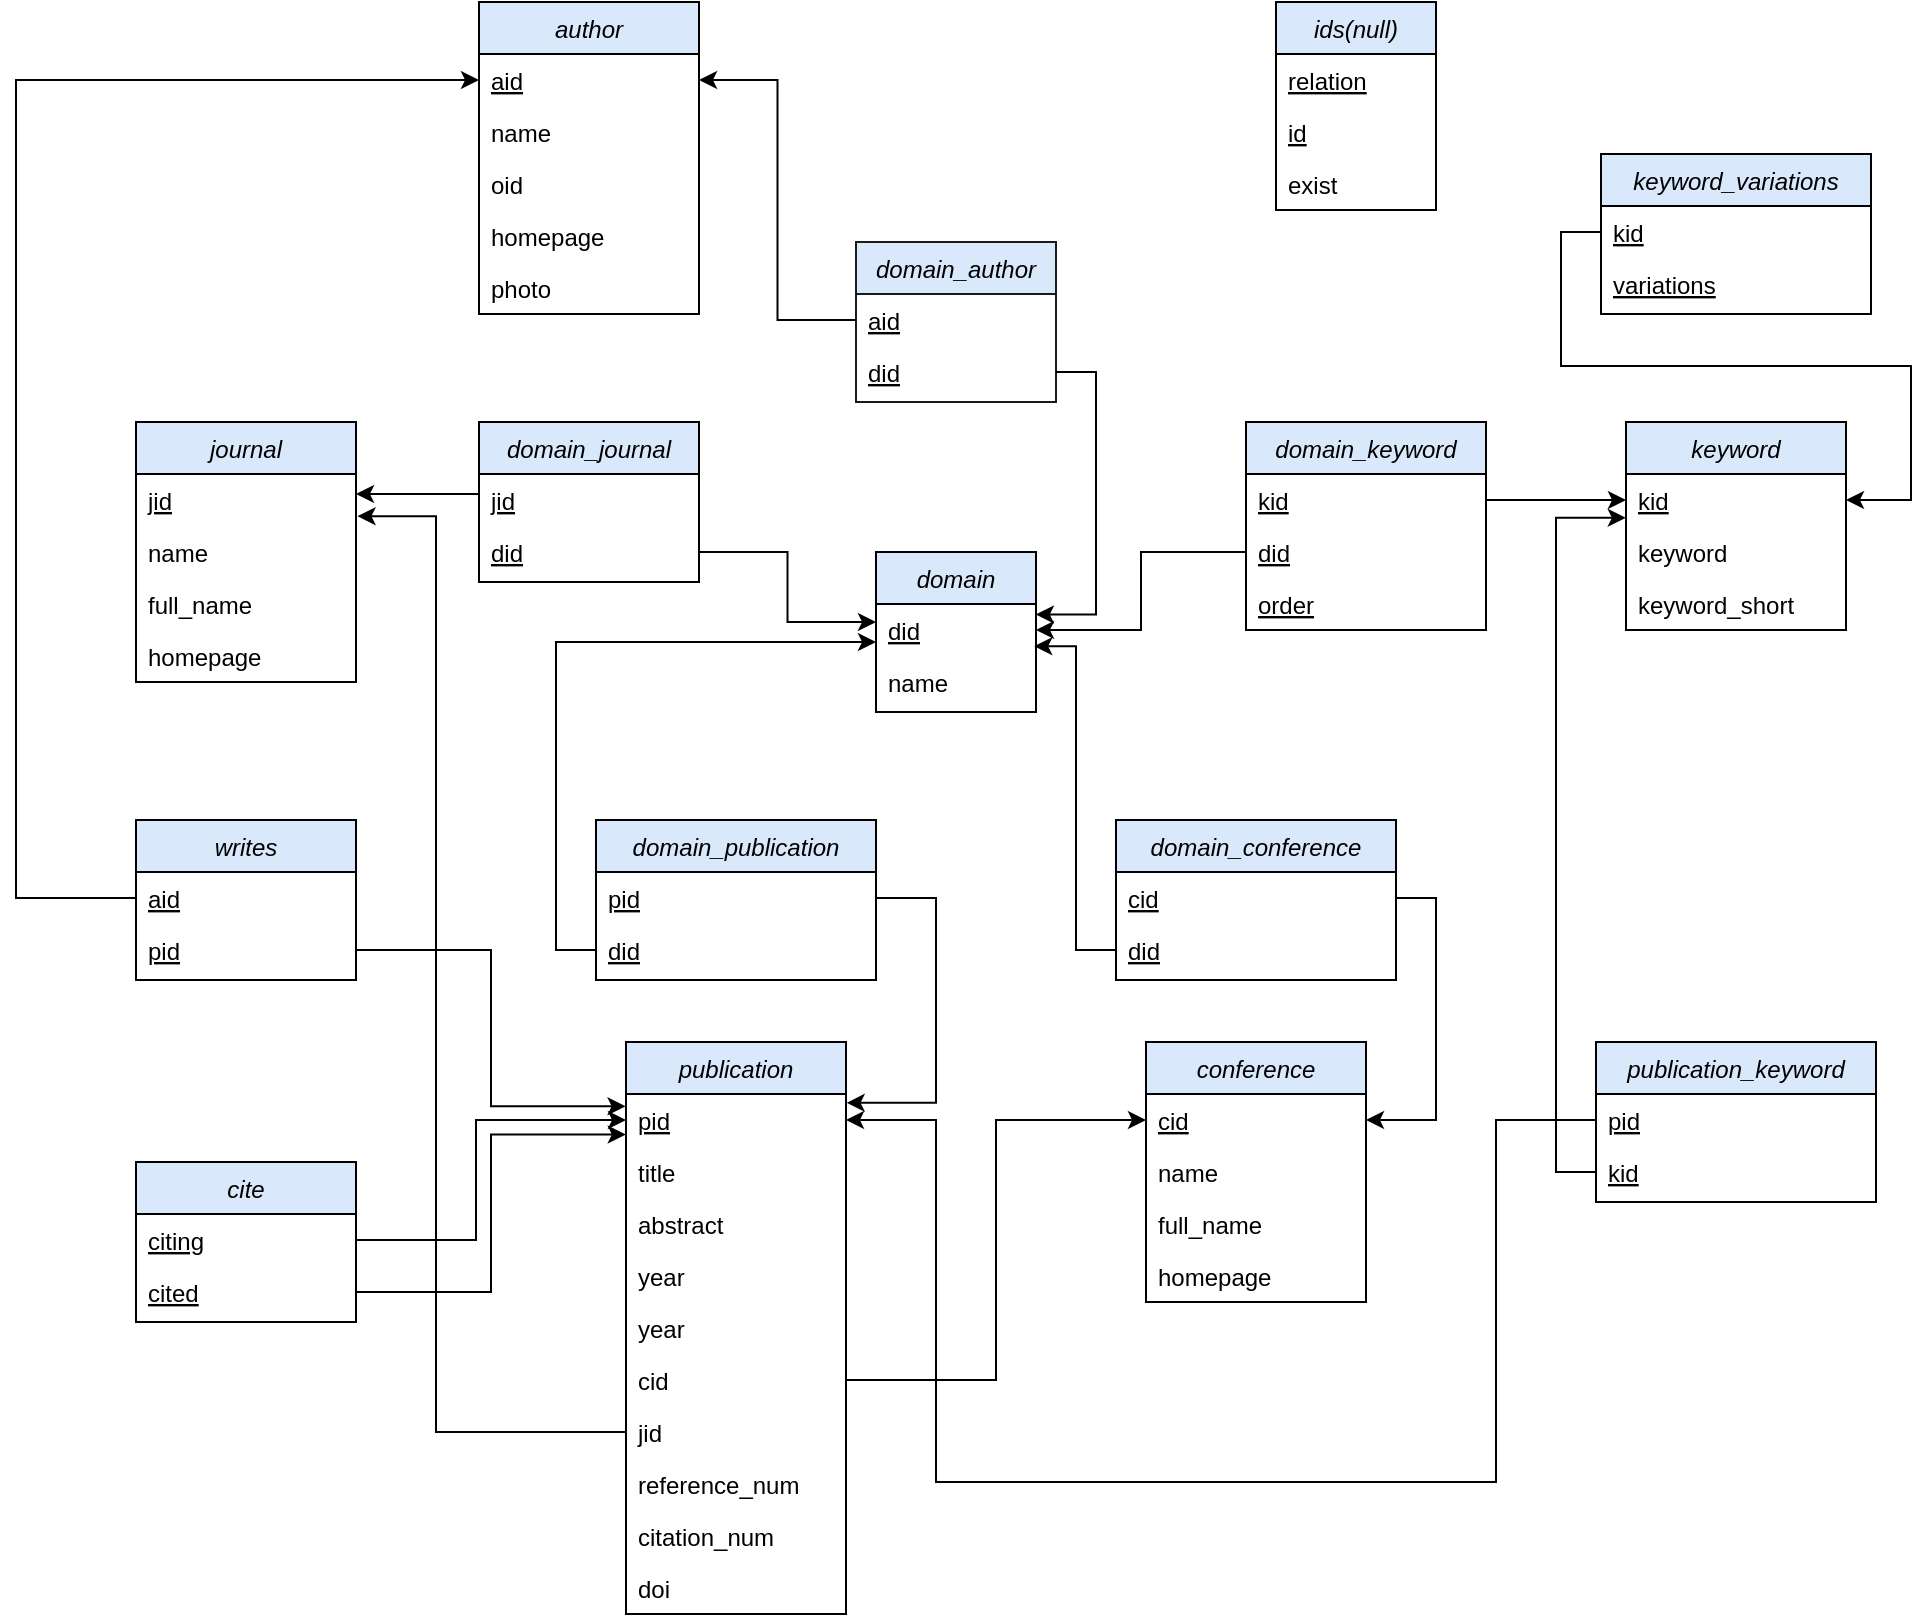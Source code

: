 <mxfile version="20.3.0" type="device"><diagram id="C5RBs43oDa-KdzZeNtuy" name="Page-1"><mxGraphModel dx="946" dy="456" grid="1" gridSize="10" guides="1" tooltips="1" connect="1" arrows="1" fold="1" page="1" pageScale="1" pageWidth="583" pageHeight="827" math="0" shadow="0"><root><mxCell id="WIyWlLk6GJQsqaUBKTNV-0"/><mxCell id="WIyWlLk6GJQsqaUBKTNV-1" parent="WIyWlLk6GJQsqaUBKTNV-0"/><mxCell id="zkfFHV4jXpPFQw0GAbJ--0" value="domain_keyword" style="swimlane;fontStyle=2;align=center;verticalAlign=top;childLayout=stackLayout;horizontal=1;startSize=26;horizontalStack=0;resizeParent=1;resizeLast=0;collapsible=1;marginBottom=0;rounded=0;shadow=0;strokeWidth=1;fillColor=#dae8fc;" parent="WIyWlLk6GJQsqaUBKTNV-1" vertex="1"><mxGeometry x="725" y="240" width="120" height="104" as="geometry"><mxRectangle x="230" y="140" width="160" height="26" as="alternateBounds"/></mxGeometry></mxCell><mxCell id="zkfFHV4jXpPFQw0GAbJ--1" value="kid" style="text;align=left;verticalAlign=top;spacingLeft=4;spacingRight=4;overflow=hidden;rotatable=0;points=[[0,0.5],[1,0.5]];portConstraint=eastwest;fontStyle=4" parent="zkfFHV4jXpPFQw0GAbJ--0" vertex="1"><mxGeometry y="26" width="120" height="26" as="geometry"/></mxCell><mxCell id="zkfFHV4jXpPFQw0GAbJ--2" value="did" style="text;align=left;verticalAlign=top;spacingLeft=4;spacingRight=4;overflow=hidden;rotatable=0;points=[[0,0.5],[1,0.5]];portConstraint=eastwest;rounded=0;shadow=0;html=0;fontStyle=4" parent="zkfFHV4jXpPFQw0GAbJ--0" vertex="1"><mxGeometry y="52" width="120" height="26" as="geometry"/></mxCell><mxCell id="7C-nwAfJHxFoPLYI03R7-10" value="order" style="text;align=left;verticalAlign=top;spacingLeft=4;spacingRight=4;overflow=hidden;rotatable=0;points=[[0,0.5],[1,0.5]];portConstraint=eastwest;rounded=0;shadow=0;html=0;fontStyle=4" parent="zkfFHV4jXpPFQw0GAbJ--0" vertex="1"><mxGeometry y="78" width="120" height="26" as="geometry"/></mxCell><mxCell id="7C-nwAfJHxFoPLYI03R7-0" value="domain_author" style="swimlane;fontStyle=2;align=center;verticalAlign=top;childLayout=stackLayout;horizontal=1;startSize=26;horizontalStack=0;resizeParent=1;resizeLast=0;collapsible=1;marginBottom=0;rounded=0;shadow=0;strokeWidth=1;fillColor=#dae8fc;strokeColor=#1A1A1A;" parent="WIyWlLk6GJQsqaUBKTNV-1" vertex="1"><mxGeometry x="530" y="150" width="100" height="80" as="geometry"><mxRectangle x="230" y="140" width="160" height="26" as="alternateBounds"/></mxGeometry></mxCell><mxCell id="7C-nwAfJHxFoPLYI03R7-1" value="aid" style="text;align=left;verticalAlign=top;spacingLeft=4;spacingRight=4;overflow=hidden;rotatable=0;points=[[0,0.5],[1,0.5]];portConstraint=eastwest;fontStyle=4" parent="7C-nwAfJHxFoPLYI03R7-0" vertex="1"><mxGeometry y="26" width="100" height="26" as="geometry"/></mxCell><mxCell id="7C-nwAfJHxFoPLYI03R7-2" value="did" style="text;align=left;verticalAlign=top;spacingLeft=4;spacingRight=4;overflow=hidden;rotatable=0;points=[[0,0.5],[1,0.5]];portConstraint=eastwest;rounded=0;shadow=0;html=0;fontStyle=4" parent="7C-nwAfJHxFoPLYI03R7-0" vertex="1"><mxGeometry y="52" width="100" height="26" as="geometry"/></mxCell><mxCell id="7C-nwAfJHxFoPLYI03R7-6" value="domain" style="swimlane;fontStyle=2;align=center;verticalAlign=top;childLayout=stackLayout;horizontal=1;startSize=26;horizontalStack=0;resizeParent=1;resizeLast=0;collapsible=1;marginBottom=0;rounded=0;shadow=0;strokeWidth=1;fillColor=#dae8fc;" parent="WIyWlLk6GJQsqaUBKTNV-1" vertex="1"><mxGeometry x="540" y="305" width="80" height="80" as="geometry"><mxRectangle x="230" y="140" width="160" height="26" as="alternateBounds"/></mxGeometry></mxCell><mxCell id="7C-nwAfJHxFoPLYI03R7-7" value="did" style="text;align=left;verticalAlign=top;spacingLeft=4;spacingRight=4;overflow=hidden;rotatable=0;points=[[0,0.5],[1,0.5]];portConstraint=eastwest;fontStyle=4" parent="7C-nwAfJHxFoPLYI03R7-6" vertex="1"><mxGeometry y="26" width="80" height="26" as="geometry"/></mxCell><mxCell id="7C-nwAfJHxFoPLYI03R7-8" value="name" style="text;align=left;verticalAlign=top;spacingLeft=4;spacingRight=4;overflow=hidden;rotatable=0;points=[[0,0.5],[1,0.5]];portConstraint=eastwest;rounded=0;shadow=0;html=0;" parent="7C-nwAfJHxFoPLYI03R7-6" vertex="1"><mxGeometry y="52" width="80" height="26" as="geometry"/></mxCell><mxCell id="7C-nwAfJHxFoPLYI03R7-11" value="domain_conference" style="swimlane;fontStyle=2;align=center;verticalAlign=top;childLayout=stackLayout;horizontal=1;startSize=26;horizontalStack=0;resizeParent=1;resizeLast=0;collapsible=1;marginBottom=0;rounded=0;shadow=0;strokeWidth=1;fillColor=#dae8fc;" parent="WIyWlLk6GJQsqaUBKTNV-1" vertex="1"><mxGeometry x="660" y="439" width="140" height="80" as="geometry"><mxRectangle x="230" y="140" width="160" height="26" as="alternateBounds"/></mxGeometry></mxCell><mxCell id="7C-nwAfJHxFoPLYI03R7-12" value="cid" style="text;align=left;verticalAlign=top;spacingLeft=4;spacingRight=4;overflow=hidden;rotatable=0;points=[[0,0.5],[1,0.5]];portConstraint=eastwest;fontStyle=4" parent="7C-nwAfJHxFoPLYI03R7-11" vertex="1"><mxGeometry y="26" width="140" height="26" as="geometry"/></mxCell><mxCell id="7C-nwAfJHxFoPLYI03R7-13" value="did" style="text;align=left;verticalAlign=top;spacingLeft=4;spacingRight=4;overflow=hidden;rotatable=0;points=[[0,0.5],[1,0.5]];portConstraint=eastwest;rounded=0;shadow=0;html=0;fontStyle=4" parent="7C-nwAfJHxFoPLYI03R7-11" vertex="1"><mxGeometry y="52" width="140" height="26" as="geometry"/></mxCell><mxCell id="7C-nwAfJHxFoPLYI03R7-15" value="domain_publication" style="swimlane;fontStyle=2;align=center;verticalAlign=top;childLayout=stackLayout;horizontal=1;startSize=26;horizontalStack=0;resizeParent=1;resizeLast=0;collapsible=1;marginBottom=0;rounded=0;shadow=0;strokeWidth=1;fillColor=#dae8fc;" parent="WIyWlLk6GJQsqaUBKTNV-1" vertex="1"><mxGeometry x="400" y="439" width="140" height="80" as="geometry"><mxRectangle x="230" y="140" width="160" height="26" as="alternateBounds"/></mxGeometry></mxCell><mxCell id="7C-nwAfJHxFoPLYI03R7-16" value="pid" style="text;align=left;verticalAlign=top;spacingLeft=4;spacingRight=4;overflow=hidden;rotatable=0;points=[[0,0.5],[1,0.5]];portConstraint=eastwest;fontStyle=4" parent="7C-nwAfJHxFoPLYI03R7-15" vertex="1"><mxGeometry y="26" width="140" height="26" as="geometry"/></mxCell><mxCell id="7C-nwAfJHxFoPLYI03R7-17" value="did" style="text;align=left;verticalAlign=top;spacingLeft=4;spacingRight=4;overflow=hidden;rotatable=0;points=[[0,0.5],[1,0.5]];portConstraint=eastwest;rounded=0;shadow=0;html=0;fontStyle=4" parent="7C-nwAfJHxFoPLYI03R7-15" vertex="1"><mxGeometry y="52" width="140" height="26" as="geometry"/></mxCell><mxCell id="7C-nwAfJHxFoPLYI03R7-18" value="domain_journal" style="swimlane;fontStyle=2;align=center;verticalAlign=top;childLayout=stackLayout;horizontal=1;startSize=26;horizontalStack=0;resizeParent=1;resizeLast=0;collapsible=1;marginBottom=0;rounded=0;shadow=0;strokeWidth=1;fillColor=#dae8fc;" parent="WIyWlLk6GJQsqaUBKTNV-1" vertex="1"><mxGeometry x="341.5" y="240" width="110" height="80" as="geometry"><mxRectangle x="230" y="140" width="160" height="26" as="alternateBounds"/></mxGeometry></mxCell><mxCell id="7C-nwAfJHxFoPLYI03R7-19" value="jid" style="text;align=left;verticalAlign=top;spacingLeft=4;spacingRight=4;overflow=hidden;rotatable=0;points=[[0,0.5],[1,0.5]];portConstraint=eastwest;fontStyle=4" parent="7C-nwAfJHxFoPLYI03R7-18" vertex="1"><mxGeometry y="26" width="110" height="26" as="geometry"/></mxCell><mxCell id="7C-nwAfJHxFoPLYI03R7-20" value="did" style="text;align=left;verticalAlign=top;spacingLeft=4;spacingRight=4;overflow=hidden;rotatable=0;points=[[0,0.5],[1,0.5]];portConstraint=eastwest;rounded=0;shadow=0;html=0;fontStyle=4" parent="7C-nwAfJHxFoPLYI03R7-18" vertex="1"><mxGeometry y="52" width="110" height="26" as="geometry"/></mxCell><mxCell id="7C-nwAfJHxFoPLYI03R7-21" value="journal" style="swimlane;fontStyle=2;align=center;verticalAlign=top;childLayout=stackLayout;horizontal=1;startSize=26;horizontalStack=0;resizeParent=1;resizeLast=0;collapsible=1;marginBottom=0;rounded=0;shadow=0;strokeWidth=1;fillColor=#dae8fc;" parent="WIyWlLk6GJQsqaUBKTNV-1" vertex="1"><mxGeometry x="170" y="240" width="110" height="130" as="geometry"><mxRectangle x="230" y="140" width="160" height="26" as="alternateBounds"/></mxGeometry></mxCell><mxCell id="7C-nwAfJHxFoPLYI03R7-22" value="jid" style="text;align=left;verticalAlign=top;spacingLeft=4;spacingRight=4;overflow=hidden;rotatable=0;points=[[0,0.5],[1,0.5]];portConstraint=eastwest;fontStyle=4" parent="7C-nwAfJHxFoPLYI03R7-21" vertex="1"><mxGeometry y="26" width="110" height="26" as="geometry"/></mxCell><mxCell id="7C-nwAfJHxFoPLYI03R7-23" value="name" style="text;align=left;verticalAlign=top;spacingLeft=4;spacingRight=4;overflow=hidden;rotatable=0;points=[[0,0.5],[1,0.5]];portConstraint=eastwest;rounded=0;shadow=0;html=0;fontStyle=0" parent="7C-nwAfJHxFoPLYI03R7-21" vertex="1"><mxGeometry y="52" width="110" height="26" as="geometry"/></mxCell><mxCell id="7C-nwAfJHxFoPLYI03R7-24" value="full_name" style="text;align=left;verticalAlign=top;spacingLeft=4;spacingRight=4;overflow=hidden;rotatable=0;points=[[0,0.5],[1,0.5]];portConstraint=eastwest;rounded=0;shadow=0;html=0;fontStyle=0" parent="7C-nwAfJHxFoPLYI03R7-21" vertex="1"><mxGeometry y="78" width="110" height="26" as="geometry"/></mxCell><mxCell id="7C-nwAfJHxFoPLYI03R7-25" value="homepage" style="text;align=left;verticalAlign=top;spacingLeft=4;spacingRight=4;overflow=hidden;rotatable=0;points=[[0,0.5],[1,0.5]];portConstraint=eastwest;rounded=0;shadow=0;html=0;fontStyle=0" parent="7C-nwAfJHxFoPLYI03R7-21" vertex="1"><mxGeometry y="104" width="110" height="26" as="geometry"/></mxCell><mxCell id="7C-nwAfJHxFoPLYI03R7-26" value="publication" style="swimlane;fontStyle=2;align=center;verticalAlign=top;childLayout=stackLayout;horizontal=1;startSize=26;horizontalStack=0;resizeParent=1;resizeLast=0;collapsible=1;marginBottom=0;rounded=0;shadow=0;strokeWidth=1;fillColor=#dae8fc;" parent="WIyWlLk6GJQsqaUBKTNV-1" vertex="1"><mxGeometry x="415" y="550" width="110" height="286" as="geometry"><mxRectangle x="230" y="140" width="160" height="26" as="alternateBounds"/></mxGeometry></mxCell><mxCell id="7C-nwAfJHxFoPLYI03R7-27" value="pid" style="text;align=left;verticalAlign=top;spacingLeft=4;spacingRight=4;overflow=hidden;rotatable=0;points=[[0,0.5],[1,0.5]];portConstraint=eastwest;fontStyle=4" parent="7C-nwAfJHxFoPLYI03R7-26" vertex="1"><mxGeometry y="26" width="110" height="26" as="geometry"/></mxCell><mxCell id="7C-nwAfJHxFoPLYI03R7-28" value="title" style="text;align=left;verticalAlign=top;spacingLeft=4;spacingRight=4;overflow=hidden;rotatable=0;points=[[0,0.5],[1,0.5]];portConstraint=eastwest;rounded=0;shadow=0;html=0;fontStyle=0" parent="7C-nwAfJHxFoPLYI03R7-26" vertex="1"><mxGeometry y="52" width="110" height="26" as="geometry"/></mxCell><mxCell id="7C-nwAfJHxFoPLYI03R7-29" value="abstract" style="text;align=left;verticalAlign=top;spacingLeft=4;spacingRight=4;overflow=hidden;rotatable=0;points=[[0,0.5],[1,0.5]];portConstraint=eastwest;rounded=0;shadow=0;html=0;fontStyle=0" parent="7C-nwAfJHxFoPLYI03R7-26" vertex="1"><mxGeometry y="78" width="110" height="26" as="geometry"/></mxCell><mxCell id="7C-nwAfJHxFoPLYI03R7-86" value="year" style="text;align=left;verticalAlign=top;spacingLeft=4;spacingRight=4;overflow=hidden;rotatable=0;points=[[0,0.5],[1,0.5]];portConstraint=eastwest;rounded=0;shadow=0;html=0;fontStyle=0" parent="7C-nwAfJHxFoPLYI03R7-26" vertex="1"><mxGeometry y="104" width="110" height="26" as="geometry"/></mxCell><mxCell id="7C-nwAfJHxFoPLYI03R7-33" value="year" style="text;align=left;verticalAlign=top;spacingLeft=4;spacingRight=4;overflow=hidden;rotatable=0;points=[[0,0.5],[1,0.5]];portConstraint=eastwest;rounded=0;shadow=0;html=0;fontStyle=0" parent="7C-nwAfJHxFoPLYI03R7-26" vertex="1"><mxGeometry y="130" width="110" height="26" as="geometry"/></mxCell><mxCell id="7C-nwAfJHxFoPLYI03R7-34" value="cid" style="text;align=left;verticalAlign=top;spacingLeft=4;spacingRight=4;overflow=hidden;rotatable=0;points=[[0,0.5],[1,0.5]];portConstraint=eastwest;rounded=0;shadow=0;html=0;fontStyle=0" parent="7C-nwAfJHxFoPLYI03R7-26" vertex="1"><mxGeometry y="156" width="110" height="26" as="geometry"/></mxCell><mxCell id="7C-nwAfJHxFoPLYI03R7-36" value="jid" style="text;align=left;verticalAlign=top;spacingLeft=4;spacingRight=4;overflow=hidden;rotatable=0;points=[[0,0.5],[1,0.5]];portConstraint=eastwest;rounded=0;shadow=0;html=0;fontStyle=0" parent="7C-nwAfJHxFoPLYI03R7-26" vertex="1"><mxGeometry y="182" width="110" height="26" as="geometry"/></mxCell><mxCell id="7C-nwAfJHxFoPLYI03R7-35" value="reference_num" style="text;align=left;verticalAlign=top;spacingLeft=4;spacingRight=4;overflow=hidden;rotatable=0;points=[[0,0.5],[1,0.5]];portConstraint=eastwest;rounded=0;shadow=0;html=0;fontStyle=0" parent="7C-nwAfJHxFoPLYI03R7-26" vertex="1"><mxGeometry y="208" width="110" height="26" as="geometry"/></mxCell><mxCell id="7C-nwAfJHxFoPLYI03R7-38" value="citation_num" style="text;align=left;verticalAlign=top;spacingLeft=4;spacingRight=4;overflow=hidden;rotatable=0;points=[[0,0.5],[1,0.5]];portConstraint=eastwest;rounded=0;shadow=0;html=0;fontStyle=0" parent="7C-nwAfJHxFoPLYI03R7-26" vertex="1"><mxGeometry y="234" width="110" height="26" as="geometry"/></mxCell><mxCell id="7C-nwAfJHxFoPLYI03R7-37" value="doi" style="text;align=left;verticalAlign=top;spacingLeft=4;spacingRight=4;overflow=hidden;rotatable=0;points=[[0,0.5],[1,0.5]];portConstraint=eastwest;rounded=0;shadow=0;html=0;fontStyle=0" parent="7C-nwAfJHxFoPLYI03R7-26" vertex="1"><mxGeometry y="260" width="110" height="26" as="geometry"/></mxCell><mxCell id="7C-nwAfJHxFoPLYI03R7-39" value="conference" style="swimlane;fontStyle=2;align=center;verticalAlign=top;childLayout=stackLayout;horizontal=1;startSize=26;horizontalStack=0;resizeParent=1;resizeLast=0;collapsible=1;marginBottom=0;rounded=0;shadow=0;strokeWidth=1;fillColor=#dae8fc;" parent="WIyWlLk6GJQsqaUBKTNV-1" vertex="1"><mxGeometry x="675" y="550" width="110" height="130" as="geometry"><mxRectangle x="230" y="140" width="160" height="26" as="alternateBounds"/></mxGeometry></mxCell><mxCell id="7C-nwAfJHxFoPLYI03R7-40" value="cid" style="text;align=left;verticalAlign=top;spacingLeft=4;spacingRight=4;overflow=hidden;rotatable=0;points=[[0,0.5],[1,0.5]];portConstraint=eastwest;fontStyle=4" parent="7C-nwAfJHxFoPLYI03R7-39" vertex="1"><mxGeometry y="26" width="110" height="26" as="geometry"/></mxCell><mxCell id="7C-nwAfJHxFoPLYI03R7-41" value="name" style="text;align=left;verticalAlign=top;spacingLeft=4;spacingRight=4;overflow=hidden;rotatable=0;points=[[0,0.5],[1,0.5]];portConstraint=eastwest;rounded=0;shadow=0;html=0;fontStyle=0" parent="7C-nwAfJHxFoPLYI03R7-39" vertex="1"><mxGeometry y="52" width="110" height="26" as="geometry"/></mxCell><mxCell id="7C-nwAfJHxFoPLYI03R7-42" value="full_name" style="text;align=left;verticalAlign=top;spacingLeft=4;spacingRight=4;overflow=hidden;rotatable=0;points=[[0,0.5],[1,0.5]];portConstraint=eastwest;rounded=0;shadow=0;html=0;fontStyle=0" parent="7C-nwAfJHxFoPLYI03R7-39" vertex="1"><mxGeometry y="78" width="110" height="26" as="geometry"/></mxCell><mxCell id="7C-nwAfJHxFoPLYI03R7-43" value="homepage" style="text;align=left;verticalAlign=top;spacingLeft=4;spacingRight=4;overflow=hidden;rotatable=0;points=[[0,0.5],[1,0.5]];portConstraint=eastwest;rounded=0;shadow=0;html=0;fontStyle=0" parent="7C-nwAfJHxFoPLYI03R7-39" vertex="1"><mxGeometry y="104" width="110" height="26" as="geometry"/></mxCell><mxCell id="7C-nwAfJHxFoPLYI03R7-44" value="keyword" style="swimlane;fontStyle=2;align=center;verticalAlign=top;childLayout=stackLayout;horizontal=1;startSize=26;horizontalStack=0;resizeParent=1;resizeLast=0;collapsible=1;marginBottom=0;rounded=0;shadow=0;strokeWidth=1;fillColor=#dae8fc;" parent="WIyWlLk6GJQsqaUBKTNV-1" vertex="1"><mxGeometry x="915" y="240" width="110" height="104" as="geometry"><mxRectangle x="230" y="140" width="160" height="26" as="alternateBounds"/></mxGeometry></mxCell><mxCell id="7C-nwAfJHxFoPLYI03R7-45" value="kid" style="text;align=left;verticalAlign=top;spacingLeft=4;spacingRight=4;overflow=hidden;rotatable=0;points=[[0,0.5],[1,0.5]];portConstraint=eastwest;fontStyle=4" parent="7C-nwAfJHxFoPLYI03R7-44" vertex="1"><mxGeometry y="26" width="110" height="26" as="geometry"/></mxCell><mxCell id="7C-nwAfJHxFoPLYI03R7-46" value="keyword" style="text;align=left;verticalAlign=top;spacingLeft=4;spacingRight=4;overflow=hidden;rotatable=0;points=[[0,0.5],[1,0.5]];portConstraint=eastwest;rounded=0;shadow=0;html=0;fontStyle=0" parent="7C-nwAfJHxFoPLYI03R7-44" vertex="1"><mxGeometry y="52" width="110" height="26" as="geometry"/></mxCell><mxCell id="7C-nwAfJHxFoPLYI03R7-47" value="keyword_short" style="text;align=left;verticalAlign=top;spacingLeft=4;spacingRight=4;overflow=hidden;rotatable=0;points=[[0,0.5],[1,0.5]];portConstraint=eastwest;rounded=0;shadow=0;html=0;fontStyle=0" parent="7C-nwAfJHxFoPLYI03R7-44" vertex="1"><mxGeometry y="78" width="110" height="26" as="geometry"/></mxCell><mxCell id="7C-nwAfJHxFoPLYI03R7-52" value="author" style="swimlane;fontStyle=2;align=center;verticalAlign=top;childLayout=stackLayout;horizontal=1;startSize=26;horizontalStack=0;resizeParent=1;resizeLast=0;collapsible=1;marginBottom=0;rounded=0;shadow=0;strokeWidth=1;fillColor=#dae8fc;strokeColor=default;" parent="WIyWlLk6GJQsqaUBKTNV-1" vertex="1"><mxGeometry x="341.5" y="30" width="110" height="156" as="geometry"><mxRectangle x="230" y="140" width="160" height="26" as="alternateBounds"/></mxGeometry></mxCell><mxCell id="7C-nwAfJHxFoPLYI03R7-53" value="aid" style="text;align=left;verticalAlign=top;spacingLeft=4;spacingRight=4;overflow=hidden;rotatable=0;points=[[0,0.5],[1,0.5]];portConstraint=eastwest;fontStyle=4" parent="7C-nwAfJHxFoPLYI03R7-52" vertex="1"><mxGeometry y="26" width="110" height="26" as="geometry"/></mxCell><mxCell id="7C-nwAfJHxFoPLYI03R7-54" value="name" style="text;align=left;verticalAlign=top;spacingLeft=4;spacingRight=4;overflow=hidden;rotatable=0;points=[[0,0.5],[1,0.5]];portConstraint=eastwest;rounded=0;shadow=0;html=0;fontStyle=0" parent="7C-nwAfJHxFoPLYI03R7-52" vertex="1"><mxGeometry y="52" width="110" height="26" as="geometry"/></mxCell><mxCell id="7C-nwAfJHxFoPLYI03R7-57" value="oid" style="text;align=left;verticalAlign=top;spacingLeft=4;spacingRight=4;overflow=hidden;rotatable=0;points=[[0,0.5],[1,0.5]];portConstraint=eastwest;rounded=0;shadow=0;html=0;fontStyle=0" parent="7C-nwAfJHxFoPLYI03R7-52" vertex="1"><mxGeometry y="78" width="110" height="26" as="geometry"/></mxCell><mxCell id="7C-nwAfJHxFoPLYI03R7-58" value="homepage" style="text;align=left;verticalAlign=top;spacingLeft=4;spacingRight=4;overflow=hidden;rotatable=0;points=[[0,0.5],[1,0.5]];portConstraint=eastwest;rounded=0;shadow=0;html=0;fontStyle=0" parent="7C-nwAfJHxFoPLYI03R7-52" vertex="1"><mxGeometry y="104" width="110" height="26" as="geometry"/></mxCell><mxCell id="7C-nwAfJHxFoPLYI03R7-55" value="photo" style="text;align=left;verticalAlign=top;spacingLeft=4;spacingRight=4;overflow=hidden;rotatable=0;points=[[0,0.5],[1,0.5]];portConstraint=eastwest;rounded=0;shadow=0;html=0;fontStyle=0" parent="7C-nwAfJHxFoPLYI03R7-52" vertex="1"><mxGeometry y="130" width="110" height="26" as="geometry"/></mxCell><mxCell id="7C-nwAfJHxFoPLYI03R7-59" value="keyword_variations" style="swimlane;fontStyle=2;align=center;verticalAlign=top;childLayout=stackLayout;horizontal=1;startSize=26;horizontalStack=0;resizeParent=1;resizeLast=0;collapsible=1;marginBottom=0;rounded=0;shadow=0;strokeWidth=1;fillColor=#dae8fc;" parent="WIyWlLk6GJQsqaUBKTNV-1" vertex="1"><mxGeometry x="902.5" y="106" width="135" height="80" as="geometry"><mxRectangle x="230" y="140" width="160" height="26" as="alternateBounds"/></mxGeometry></mxCell><mxCell id="7C-nwAfJHxFoPLYI03R7-60" value="kid" style="text;align=left;verticalAlign=top;spacingLeft=4;spacingRight=4;overflow=hidden;rotatable=0;points=[[0,0.5],[1,0.5]];portConstraint=eastwest;fontStyle=4" parent="7C-nwAfJHxFoPLYI03R7-59" vertex="1"><mxGeometry y="26" width="135" height="26" as="geometry"/></mxCell><mxCell id="7C-nwAfJHxFoPLYI03R7-61" value="variations" style="text;align=left;verticalAlign=top;spacingLeft=4;spacingRight=4;overflow=hidden;rotatable=0;points=[[0,0.5],[1,0.5]];portConstraint=eastwest;rounded=0;shadow=0;html=0;fontStyle=4" parent="7C-nwAfJHxFoPLYI03R7-59" vertex="1"><mxGeometry y="52" width="135" height="26" as="geometry"/></mxCell><mxCell id="7C-nwAfJHxFoPLYI03R7-63" value="publication_keyword" style="swimlane;fontStyle=2;align=center;verticalAlign=top;childLayout=stackLayout;horizontal=1;startSize=26;horizontalStack=0;resizeParent=1;resizeLast=0;collapsible=1;marginBottom=0;rounded=0;shadow=0;strokeWidth=1;fillColor=#dae8fc;" parent="WIyWlLk6GJQsqaUBKTNV-1" vertex="1"><mxGeometry x="900" y="550" width="140" height="80" as="geometry"><mxRectangle x="230" y="140" width="160" height="26" as="alternateBounds"/></mxGeometry></mxCell><mxCell id="7C-nwAfJHxFoPLYI03R7-64" value="pid" style="text;align=left;verticalAlign=top;spacingLeft=4;spacingRight=4;overflow=hidden;rotatable=0;points=[[0,0.5],[1,0.5]];portConstraint=eastwest;fontStyle=4" parent="7C-nwAfJHxFoPLYI03R7-63" vertex="1"><mxGeometry y="26" width="140" height="26" as="geometry"/></mxCell><mxCell id="7C-nwAfJHxFoPLYI03R7-65" value="kid" style="text;align=left;verticalAlign=top;spacingLeft=4;spacingRight=4;overflow=hidden;rotatable=0;points=[[0,0.5],[1,0.5]];portConstraint=eastwest;rounded=0;shadow=0;html=0;fontStyle=4" parent="7C-nwAfJHxFoPLYI03R7-63" vertex="1"><mxGeometry y="52" width="140" height="26" as="geometry"/></mxCell><mxCell id="7C-nwAfJHxFoPLYI03R7-66" value="writes" style="swimlane;fontStyle=2;align=center;verticalAlign=top;childLayout=stackLayout;horizontal=1;startSize=26;horizontalStack=0;resizeParent=1;resizeLast=0;collapsible=1;marginBottom=0;rounded=0;shadow=0;strokeWidth=1;fillColor=#dae8fc;" parent="WIyWlLk6GJQsqaUBKTNV-1" vertex="1"><mxGeometry x="170" y="439" width="110" height="80" as="geometry"><mxRectangle x="230" y="140" width="160" height="26" as="alternateBounds"/></mxGeometry></mxCell><mxCell id="7C-nwAfJHxFoPLYI03R7-67" value="aid" style="text;align=left;verticalAlign=top;spacingLeft=4;spacingRight=4;overflow=hidden;rotatable=0;points=[[0,0.5],[1,0.5]];portConstraint=eastwest;fontStyle=4" parent="7C-nwAfJHxFoPLYI03R7-66" vertex="1"><mxGeometry y="26" width="110" height="26" as="geometry"/></mxCell><mxCell id="7C-nwAfJHxFoPLYI03R7-68" value="pid" style="text;align=left;verticalAlign=top;spacingLeft=4;spacingRight=4;overflow=hidden;rotatable=0;points=[[0,0.5],[1,0.5]];portConstraint=eastwest;rounded=0;shadow=0;html=0;fontStyle=4" parent="7C-nwAfJHxFoPLYI03R7-66" vertex="1"><mxGeometry y="52" width="110" height="26" as="geometry"/></mxCell><mxCell id="7C-nwAfJHxFoPLYI03R7-69" value="cite" style="swimlane;fontStyle=2;align=center;verticalAlign=top;childLayout=stackLayout;horizontal=1;startSize=26;horizontalStack=0;resizeParent=1;resizeLast=0;collapsible=1;marginBottom=0;rounded=0;shadow=0;strokeWidth=1;fillColor=#dae8fc;" parent="WIyWlLk6GJQsqaUBKTNV-1" vertex="1"><mxGeometry x="170" y="610" width="110" height="80" as="geometry"><mxRectangle x="230" y="140" width="160" height="26" as="alternateBounds"/></mxGeometry></mxCell><mxCell id="7C-nwAfJHxFoPLYI03R7-70" value="citing" style="text;align=left;verticalAlign=top;spacingLeft=4;spacingRight=4;overflow=hidden;rotatable=0;points=[[0,0.5],[1,0.5]];portConstraint=eastwest;fontStyle=4" parent="7C-nwAfJHxFoPLYI03R7-69" vertex="1"><mxGeometry y="26" width="110" height="26" as="geometry"/></mxCell><mxCell id="7C-nwAfJHxFoPLYI03R7-71" value="cited" style="text;align=left;verticalAlign=top;spacingLeft=4;spacingRight=4;overflow=hidden;rotatable=0;points=[[0,0.5],[1,0.5]];portConstraint=eastwest;rounded=0;shadow=0;html=0;fontStyle=4" parent="7C-nwAfJHxFoPLYI03R7-69" vertex="1"><mxGeometry y="52" width="110" height="26" as="geometry"/></mxCell><mxCell id="7C-nwAfJHxFoPLYI03R7-72" value="ids(null)" style="swimlane;fontStyle=2;align=center;verticalAlign=top;childLayout=stackLayout;horizontal=1;startSize=26;horizontalStack=0;resizeParent=1;resizeLast=0;collapsible=1;marginBottom=0;rounded=0;shadow=0;strokeWidth=1;fillColor=#dae8fc;" parent="WIyWlLk6GJQsqaUBKTNV-1" vertex="1"><mxGeometry x="740" y="30" width="80" height="104" as="geometry"><mxRectangle x="230" y="140" width="160" height="26" as="alternateBounds"/></mxGeometry></mxCell><mxCell id="7C-nwAfJHxFoPLYI03R7-73" value="relation" style="text;align=left;verticalAlign=top;spacingLeft=4;spacingRight=4;overflow=hidden;rotatable=0;points=[[0,0.5],[1,0.5]];portConstraint=eastwest;fontStyle=4" parent="7C-nwAfJHxFoPLYI03R7-72" vertex="1"><mxGeometry y="26" width="80" height="26" as="geometry"/></mxCell><mxCell id="7C-nwAfJHxFoPLYI03R7-74" value="id" style="text;align=left;verticalAlign=top;spacingLeft=4;spacingRight=4;overflow=hidden;rotatable=0;points=[[0,0.5],[1,0.5]];portConstraint=eastwest;rounded=0;shadow=0;html=0;fontStyle=4" parent="7C-nwAfJHxFoPLYI03R7-72" vertex="1"><mxGeometry y="52" width="80" height="26" as="geometry"/></mxCell><mxCell id="7C-nwAfJHxFoPLYI03R7-75" value="exist" style="text;align=left;verticalAlign=top;spacingLeft=4;spacingRight=4;overflow=hidden;rotatable=0;points=[[0,0.5],[1,0.5]];portConstraint=eastwest;rounded=0;shadow=0;html=0;" parent="7C-nwAfJHxFoPLYI03R7-72" vertex="1"><mxGeometry y="78" width="80" height="26" as="geometry"/></mxCell><mxCell id="7C-nwAfJHxFoPLYI03R7-77" style="edgeStyle=orthogonalEdgeStyle;rounded=0;orthogonalLoop=1;jettySize=auto;html=1;exitX=0;exitY=0.5;exitDx=0;exitDy=0;entryX=1;entryY=0.5;entryDx=0;entryDy=0;" parent="WIyWlLk6GJQsqaUBKTNV-1" source="7C-nwAfJHxFoPLYI03R7-1" target="7C-nwAfJHxFoPLYI03R7-53" edge="1"><mxGeometry relative="1" as="geometry"/></mxCell><mxCell id="7C-nwAfJHxFoPLYI03R7-80" style="edgeStyle=orthogonalEdgeStyle;rounded=0;orthogonalLoop=1;jettySize=auto;html=1;exitX=0;exitY=0.5;exitDx=0;exitDy=0;entryX=0;entryY=0.5;entryDx=0;entryDy=0;" parent="WIyWlLk6GJQsqaUBKTNV-1" source="7C-nwAfJHxFoPLYI03R7-67" target="7C-nwAfJHxFoPLYI03R7-53" edge="1"><mxGeometry relative="1" as="geometry"><mxPoint x="130" y="160" as="targetPoint"/><Array as="points"><mxPoint x="110" y="478"/><mxPoint x="110" y="69"/></Array></mxGeometry></mxCell><mxCell id="7C-nwAfJHxFoPLYI03R7-81" style="edgeStyle=orthogonalEdgeStyle;rounded=0;orthogonalLoop=1;jettySize=auto;html=1;exitX=0;exitY=0.5;exitDx=0;exitDy=0;entryX=1;entryY=0.5;entryDx=0;entryDy=0;" parent="WIyWlLk6GJQsqaUBKTNV-1" edge="1"><mxGeometry relative="1" as="geometry"><mxPoint x="341.5" y="276" as="sourcePoint"/><mxPoint x="280" y="276" as="targetPoint"/></mxGeometry></mxCell><mxCell id="7C-nwAfJHxFoPLYI03R7-82" style="edgeStyle=orthogonalEdgeStyle;rounded=0;orthogonalLoop=1;jettySize=auto;html=1;exitX=0;exitY=0.5;exitDx=0;exitDy=0;entryX=1.007;entryY=0.811;entryDx=0;entryDy=0;entryPerimeter=0;" parent="WIyWlLk6GJQsqaUBKTNV-1" source="7C-nwAfJHxFoPLYI03R7-36" edge="1"><mxGeometry relative="1" as="geometry"><mxPoint x="280.77" y="287.086" as="targetPoint"/><mxPoint x="415" y="719" as="sourcePoint"/><Array as="points"><mxPoint x="320" y="745"/><mxPoint x="320" y="287"/></Array></mxGeometry></mxCell><mxCell id="7C-nwAfJHxFoPLYI03R7-84" style="edgeStyle=orthogonalEdgeStyle;rounded=0;orthogonalLoop=1;jettySize=auto;html=1;exitX=1;exitY=0.5;exitDx=0;exitDy=0;entryX=0;entryY=0.5;entryDx=0;entryDy=0;" parent="WIyWlLk6GJQsqaUBKTNV-1" source="7C-nwAfJHxFoPLYI03R7-70" target="7C-nwAfJHxFoPLYI03R7-27" edge="1"><mxGeometry relative="1" as="geometry"><Array as="points"><mxPoint x="340" y="649"/><mxPoint x="340" y="589"/></Array></mxGeometry></mxCell><mxCell id="7C-nwAfJHxFoPLYI03R7-87" style="edgeStyle=orthogonalEdgeStyle;rounded=0;orthogonalLoop=1;jettySize=auto;html=1;exitX=1;exitY=0.5;exitDx=0;exitDy=0;entryX=0;entryY=0.5;entryDx=0;entryDy=0;" parent="WIyWlLk6GJQsqaUBKTNV-1" source="7C-nwAfJHxFoPLYI03R7-34" target="7C-nwAfJHxFoPLYI03R7-40" edge="1"><mxGeometry relative="1" as="geometry"/></mxCell><mxCell id="7C-nwAfJHxFoPLYI03R7-89" style="edgeStyle=orthogonalEdgeStyle;rounded=0;orthogonalLoop=1;jettySize=auto;html=1;exitX=1;exitY=0.5;exitDx=0;exitDy=0;entryX=1;entryY=0.5;entryDx=0;entryDy=0;" parent="WIyWlLk6GJQsqaUBKTNV-1" source="7C-nwAfJHxFoPLYI03R7-12" target="7C-nwAfJHxFoPLYI03R7-40" edge="1"><mxGeometry relative="1" as="geometry"/></mxCell><mxCell id="7C-nwAfJHxFoPLYI03R7-91" style="edgeStyle=orthogonalEdgeStyle;rounded=0;orthogonalLoop=1;jettySize=auto;html=1;exitX=0;exitY=0.5;exitDx=0;exitDy=0;entryX=0.989;entryY=0.811;entryDx=0;entryDy=0;entryPerimeter=0;" parent="WIyWlLk6GJQsqaUBKTNV-1" source="7C-nwAfJHxFoPLYI03R7-13" target="7C-nwAfJHxFoPLYI03R7-7" edge="1"><mxGeometry relative="1" as="geometry"/></mxCell><mxCell id="7C-nwAfJHxFoPLYI03R7-92" style="edgeStyle=orthogonalEdgeStyle;rounded=0;orthogonalLoop=1;jettySize=auto;html=1;exitX=0;exitY=0.5;exitDx=0;exitDy=0;entryX=1;entryY=0.5;entryDx=0;entryDy=0;" parent="WIyWlLk6GJQsqaUBKTNV-1" source="zkfFHV4jXpPFQw0GAbJ--2" target="7C-nwAfJHxFoPLYI03R7-7" edge="1"><mxGeometry relative="1" as="geometry"/></mxCell><mxCell id="7C-nwAfJHxFoPLYI03R7-93" style="edgeStyle=orthogonalEdgeStyle;rounded=0;orthogonalLoop=1;jettySize=auto;html=1;exitX=1;exitY=0.5;exitDx=0;exitDy=0;entryX=0.999;entryY=0.202;entryDx=0;entryDy=0;entryPerimeter=0;" parent="WIyWlLk6GJQsqaUBKTNV-1" source="7C-nwAfJHxFoPLYI03R7-2" target="7C-nwAfJHxFoPLYI03R7-7" edge="1"><mxGeometry relative="1" as="geometry"/></mxCell><mxCell id="7C-nwAfJHxFoPLYI03R7-96" style="edgeStyle=orthogonalEdgeStyle;rounded=0;orthogonalLoop=1;jettySize=auto;html=1;exitX=1;exitY=0.5;exitDx=0;exitDy=0;entryX=0;entryY=0.5;entryDx=0;entryDy=0;" parent="WIyWlLk6GJQsqaUBKTNV-1" source="zkfFHV4jXpPFQw0GAbJ--1" target="7C-nwAfJHxFoPLYI03R7-45" edge="1"><mxGeometry relative="1" as="geometry"/></mxCell><mxCell id="7C-nwAfJHxFoPLYI03R7-97" style="edgeStyle=orthogonalEdgeStyle;rounded=0;orthogonalLoop=1;jettySize=auto;html=1;entryX=1;entryY=0.5;entryDx=0;entryDy=0;" parent="WIyWlLk6GJQsqaUBKTNV-1" source="7C-nwAfJHxFoPLYI03R7-60" target="7C-nwAfJHxFoPLYI03R7-45" edge="1"><mxGeometry relative="1" as="geometry"/></mxCell><mxCell id="7C-nwAfJHxFoPLYI03R7-99" style="edgeStyle=orthogonalEdgeStyle;rounded=0;orthogonalLoop=1;jettySize=auto;html=1;exitX=0;exitY=0.5;exitDx=0;exitDy=0;entryX=-0.001;entryY=-0.157;entryDx=0;entryDy=0;entryPerimeter=0;" parent="WIyWlLk6GJQsqaUBKTNV-1" source="7C-nwAfJHxFoPLYI03R7-65" target="7C-nwAfJHxFoPLYI03R7-46" edge="1"><mxGeometry relative="1" as="geometry"/></mxCell><mxCell id="7C-nwAfJHxFoPLYI03R7-102" style="edgeStyle=orthogonalEdgeStyle;rounded=0;orthogonalLoop=1;jettySize=auto;html=1;exitX=0;exitY=0.5;exitDx=0;exitDy=0;entryX=1;entryY=0.5;entryDx=0;entryDy=0;" parent="WIyWlLk6GJQsqaUBKTNV-1" source="7C-nwAfJHxFoPLYI03R7-64" target="7C-nwAfJHxFoPLYI03R7-27" edge="1"><mxGeometry relative="1" as="geometry"><Array as="points"><mxPoint x="850" y="589"/><mxPoint x="850" y="770"/><mxPoint x="570" y="770"/><mxPoint x="570" y="589"/></Array></mxGeometry></mxCell><mxCell id="7C-nwAfJHxFoPLYI03R7-103" style="edgeStyle=orthogonalEdgeStyle;rounded=0;orthogonalLoop=1;jettySize=auto;html=1;exitX=1;exitY=0.5;exitDx=0;exitDy=0;entryX=-0.001;entryY=0.779;entryDx=0;entryDy=0;entryPerimeter=0;" parent="WIyWlLk6GJQsqaUBKTNV-1" source="7C-nwAfJHxFoPLYI03R7-71" target="7C-nwAfJHxFoPLYI03R7-27" edge="1"><mxGeometry relative="1" as="geometry"/></mxCell><mxCell id="7C-nwAfJHxFoPLYI03R7-104" style="edgeStyle=orthogonalEdgeStyle;rounded=0;orthogonalLoop=1;jettySize=auto;html=1;exitX=1;exitY=0.5;exitDx=0;exitDy=0;entryX=-0.002;entryY=0.236;entryDx=0;entryDy=0;entryPerimeter=0;" parent="WIyWlLk6GJQsqaUBKTNV-1" source="7C-nwAfJHxFoPLYI03R7-68" target="7C-nwAfJHxFoPLYI03R7-27" edge="1"><mxGeometry relative="1" as="geometry"/></mxCell><mxCell id="7C-nwAfJHxFoPLYI03R7-107" style="edgeStyle=orthogonalEdgeStyle;rounded=0;orthogonalLoop=1;jettySize=auto;html=1;exitX=0;exitY=0.5;exitDx=0;exitDy=0;entryX=0;entryY=0.731;entryDx=0;entryDy=0;entryPerimeter=0;" parent="WIyWlLk6GJQsqaUBKTNV-1" source="7C-nwAfJHxFoPLYI03R7-17" target="7C-nwAfJHxFoPLYI03R7-7" edge="1"><mxGeometry relative="1" as="geometry"/></mxCell><mxCell id="7C-nwAfJHxFoPLYI03R7-109" style="edgeStyle=orthogonalEdgeStyle;rounded=0;orthogonalLoop=1;jettySize=auto;html=1;exitX=1;exitY=0.5;exitDx=0;exitDy=0;entryX=0;entryY=0.346;entryDx=0;entryDy=0;entryPerimeter=0;" parent="WIyWlLk6GJQsqaUBKTNV-1" source="7C-nwAfJHxFoPLYI03R7-20" target="7C-nwAfJHxFoPLYI03R7-7" edge="1"><mxGeometry relative="1" as="geometry"/></mxCell><mxCell id="7C-nwAfJHxFoPLYI03R7-110" style="edgeStyle=orthogonalEdgeStyle;rounded=0;orthogonalLoop=1;jettySize=auto;html=1;exitX=1;exitY=0.5;exitDx=0;exitDy=0;entryX=1.003;entryY=0.17;entryDx=0;entryDy=0;entryPerimeter=0;" parent="WIyWlLk6GJQsqaUBKTNV-1" source="7C-nwAfJHxFoPLYI03R7-16" target="7C-nwAfJHxFoPLYI03R7-27" edge="1"><mxGeometry relative="1" as="geometry"><Array as="points"><mxPoint x="570" y="478"/><mxPoint x="570" y="580"/></Array></mxGeometry></mxCell></root></mxGraphModel></diagram></mxfile>